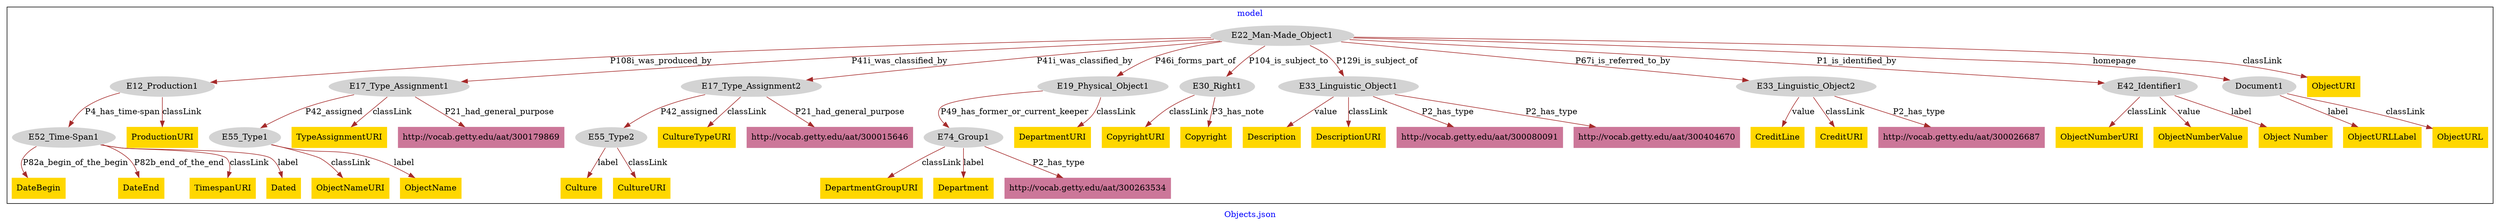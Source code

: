 digraph n0 {
fontcolor="blue"
remincross="true"
label="Objects.json"
subgraph cluster {
label="model"
n2[style="filled",color="white",fillcolor="lightgray",label="E12_Production1"];
n3[style="filled",color="white",fillcolor="lightgray",label="E52_Time-Span1"];
n4[style="filled",color="white",fillcolor="lightgray",label="E17_Type_Assignment1"];
n5[style="filled",color="white",fillcolor="lightgray",label="E55_Type1"];
n6[style="filled",color="white",fillcolor="lightgray",label="E17_Type_Assignment2"];
n7[style="filled",color="white",fillcolor="lightgray",label="E55_Type2"];
n8[style="filled",color="white",fillcolor="lightgray",label="E19_Physical_Object1"];
n9[style="filled",color="white",fillcolor="lightgray",label="E74_Group1"];
n10[style="filled",color="white",fillcolor="lightgray",label="E22_Man-Made_Object1"];
n11[style="filled",color="white",fillcolor="lightgray",label="E30_Right1"];
n12[style="filled",color="white",fillcolor="lightgray",label="E33_Linguistic_Object1"];
n13[style="filled",color="white",fillcolor="lightgray",label="E33_Linguistic_Object2"];
n14[style="filled",color="white",fillcolor="lightgray",label="E42_Identifier1"];
n15[style="filled",color="white",fillcolor="lightgray",label="Document1"];
n16[shape="plaintext",style="filled",fillcolor="gold",label="Culture"];
n17[shape="plaintext",style="filled",fillcolor="gold",label="DateBegin"];
n18[shape="plaintext",style="filled",fillcolor="gold",label="DateEnd"];
n19[shape="plaintext",style="filled",fillcolor="gold",label="ObjectNameURI"];
n20[shape="plaintext",style="filled",fillcolor="gold",label="ObjectURLLabel"];
n21[shape="plaintext",style="filled",fillcolor="gold",label="ObjectName"];
n22[shape="plaintext",style="filled",fillcolor="gold",label="CultureURI"];
n23[shape="plaintext",style="filled",fillcolor="gold",label="CreditLine"];
n24[shape="plaintext",style="filled",fillcolor="gold",label="CultureTypeURI"];
n25[shape="plaintext",style="filled",fillcolor="gold",label="ObjectNumberURI"];
n26[shape="plaintext",style="filled",fillcolor="gold",label="ObjectNumberValue"];
n27[shape="plaintext",style="filled",fillcolor="gold",label="CreditURI"];
n28[shape="plaintext",style="filled",fillcolor="gold",label="DepartmentGroupURI"];
n29[shape="plaintext",style="filled",fillcolor="gold",label="Object Number"];
n30[shape="plaintext",style="filled",fillcolor="gold",label="Description"];
n31[shape="plaintext",style="filled",fillcolor="gold",label="ObjectURL"];
n32[shape="plaintext",style="filled",fillcolor="gold",label="Department"];
n33[shape="plaintext",style="filled",fillcolor="gold",label="TimespanURI"];
n34[shape="plaintext",style="filled",fillcolor="gold",label="CopyrightURI"];
n35[shape="plaintext",style="filled",fillcolor="gold",label="Dated"];
n36[shape="plaintext",style="filled",fillcolor="gold",label="ObjectURI"];
n37[shape="plaintext",style="filled",fillcolor="gold",label="ProductionURI"];
n38[shape="plaintext",style="filled",fillcolor="gold",label="Copyright"];
n39[shape="plaintext",style="filled",fillcolor="gold",label="DepartmentURI"];
n40[shape="plaintext",style="filled",fillcolor="gold",label="DescriptionURI"];
n41[shape="plaintext",style="filled",fillcolor="gold",label="TypeAssignmentURI"];
n42[shape="plaintext",style="filled",fillcolor="#CC7799",label="http://vocab.getty.edu/aat/300263534"];
n43[shape="plaintext",style="filled",fillcolor="#CC7799",label="http://vocab.getty.edu/aat/300080091"];
n44[shape="plaintext",style="filled",fillcolor="#CC7799",label="http://vocab.getty.edu/aat/300015646"];
n45[shape="plaintext",style="filled",fillcolor="#CC7799",label="http://vocab.getty.edu/aat/300404670"];
n46[shape="plaintext",style="filled",fillcolor="#CC7799",label="http://vocab.getty.edu/aat/300026687"];
n47[shape="plaintext",style="filled",fillcolor="#CC7799",label="http://vocab.getty.edu/aat/300179869"];
}
n2 -> n3[color="brown",fontcolor="black",label="P4_has_time-span"]
n4 -> n5[color="brown",fontcolor="black",label="P42_assigned"]
n6 -> n7[color="brown",fontcolor="black",label="P42_assigned"]
n8 -> n9[color="brown",fontcolor="black",label="P49_has_former_or_current_keeper"]
n10 -> n2[color="brown",fontcolor="black",label="P108i_was_produced_by"]
n10 -> n4[color="brown",fontcolor="black",label="P41i_was_classified_by"]
n10 -> n6[color="brown",fontcolor="black",label="P41i_was_classified_by"]
n10 -> n8[color="brown",fontcolor="black",label="P46i_forms_part_of"]
n10 -> n11[color="brown",fontcolor="black",label="P104_is_subject_to"]
n10 -> n12[color="brown",fontcolor="black",label="P129i_is_subject_of"]
n10 -> n13[color="brown",fontcolor="black",label="P67i_is_referred_to_by"]
n10 -> n14[color="brown",fontcolor="black",label="P1_is_identified_by"]
n10 -> n15[color="brown",fontcolor="black",label="homepage"]
n7 -> n16[color="brown",fontcolor="black",label="label"]
n3 -> n17[color="brown",fontcolor="black",label="P82a_begin_of_the_begin"]
n3 -> n18[color="brown",fontcolor="black",label="P82b_end_of_the_end"]
n5 -> n19[color="brown",fontcolor="black",label="classLink"]
n15 -> n20[color="brown",fontcolor="black",label="label"]
n5 -> n21[color="brown",fontcolor="black",label="label"]
n7 -> n22[color="brown",fontcolor="black",label="classLink"]
n13 -> n23[color="brown",fontcolor="black",label="value"]
n6 -> n24[color="brown",fontcolor="black",label="classLink"]
n14 -> n25[color="brown",fontcolor="black",label="classLink"]
n14 -> n26[color="brown",fontcolor="black",label="value"]
n13 -> n27[color="brown",fontcolor="black",label="classLink"]
n9 -> n28[color="brown",fontcolor="black",label="classLink"]
n14 -> n29[color="brown",fontcolor="black",label="label"]
n12 -> n30[color="brown",fontcolor="black",label="value"]
n15 -> n31[color="brown",fontcolor="black",label="classLink"]
n9 -> n32[color="brown",fontcolor="black",label="label"]
n3 -> n33[color="brown",fontcolor="black",label="classLink"]
n11 -> n34[color="brown",fontcolor="black",label="classLink"]
n3 -> n35[color="brown",fontcolor="black",label="label"]
n10 -> n36[color="brown",fontcolor="black",label="classLink"]
n2 -> n37[color="brown",fontcolor="black",label="classLink"]
n11 -> n38[color="brown",fontcolor="black",label="P3_has_note"]
n8 -> n39[color="brown",fontcolor="black",label="classLink"]
n12 -> n40[color="brown",fontcolor="black",label="classLink"]
n4 -> n41[color="brown",fontcolor="black",label="classLink"]
n9 -> n42[color="brown",fontcolor="black",label="P2_has_type"]
n12 -> n43[color="brown",fontcolor="black",label="P2_has_type"]
n6 -> n44[color="brown",fontcolor="black",label="P21_had_general_purpose"]
n12 -> n45[color="brown",fontcolor="black",label="P2_has_type"]
n13 -> n46[color="brown",fontcolor="black",label="P2_has_type"]
n4 -> n47[color="brown",fontcolor="black",label="P21_had_general_purpose"]
}
